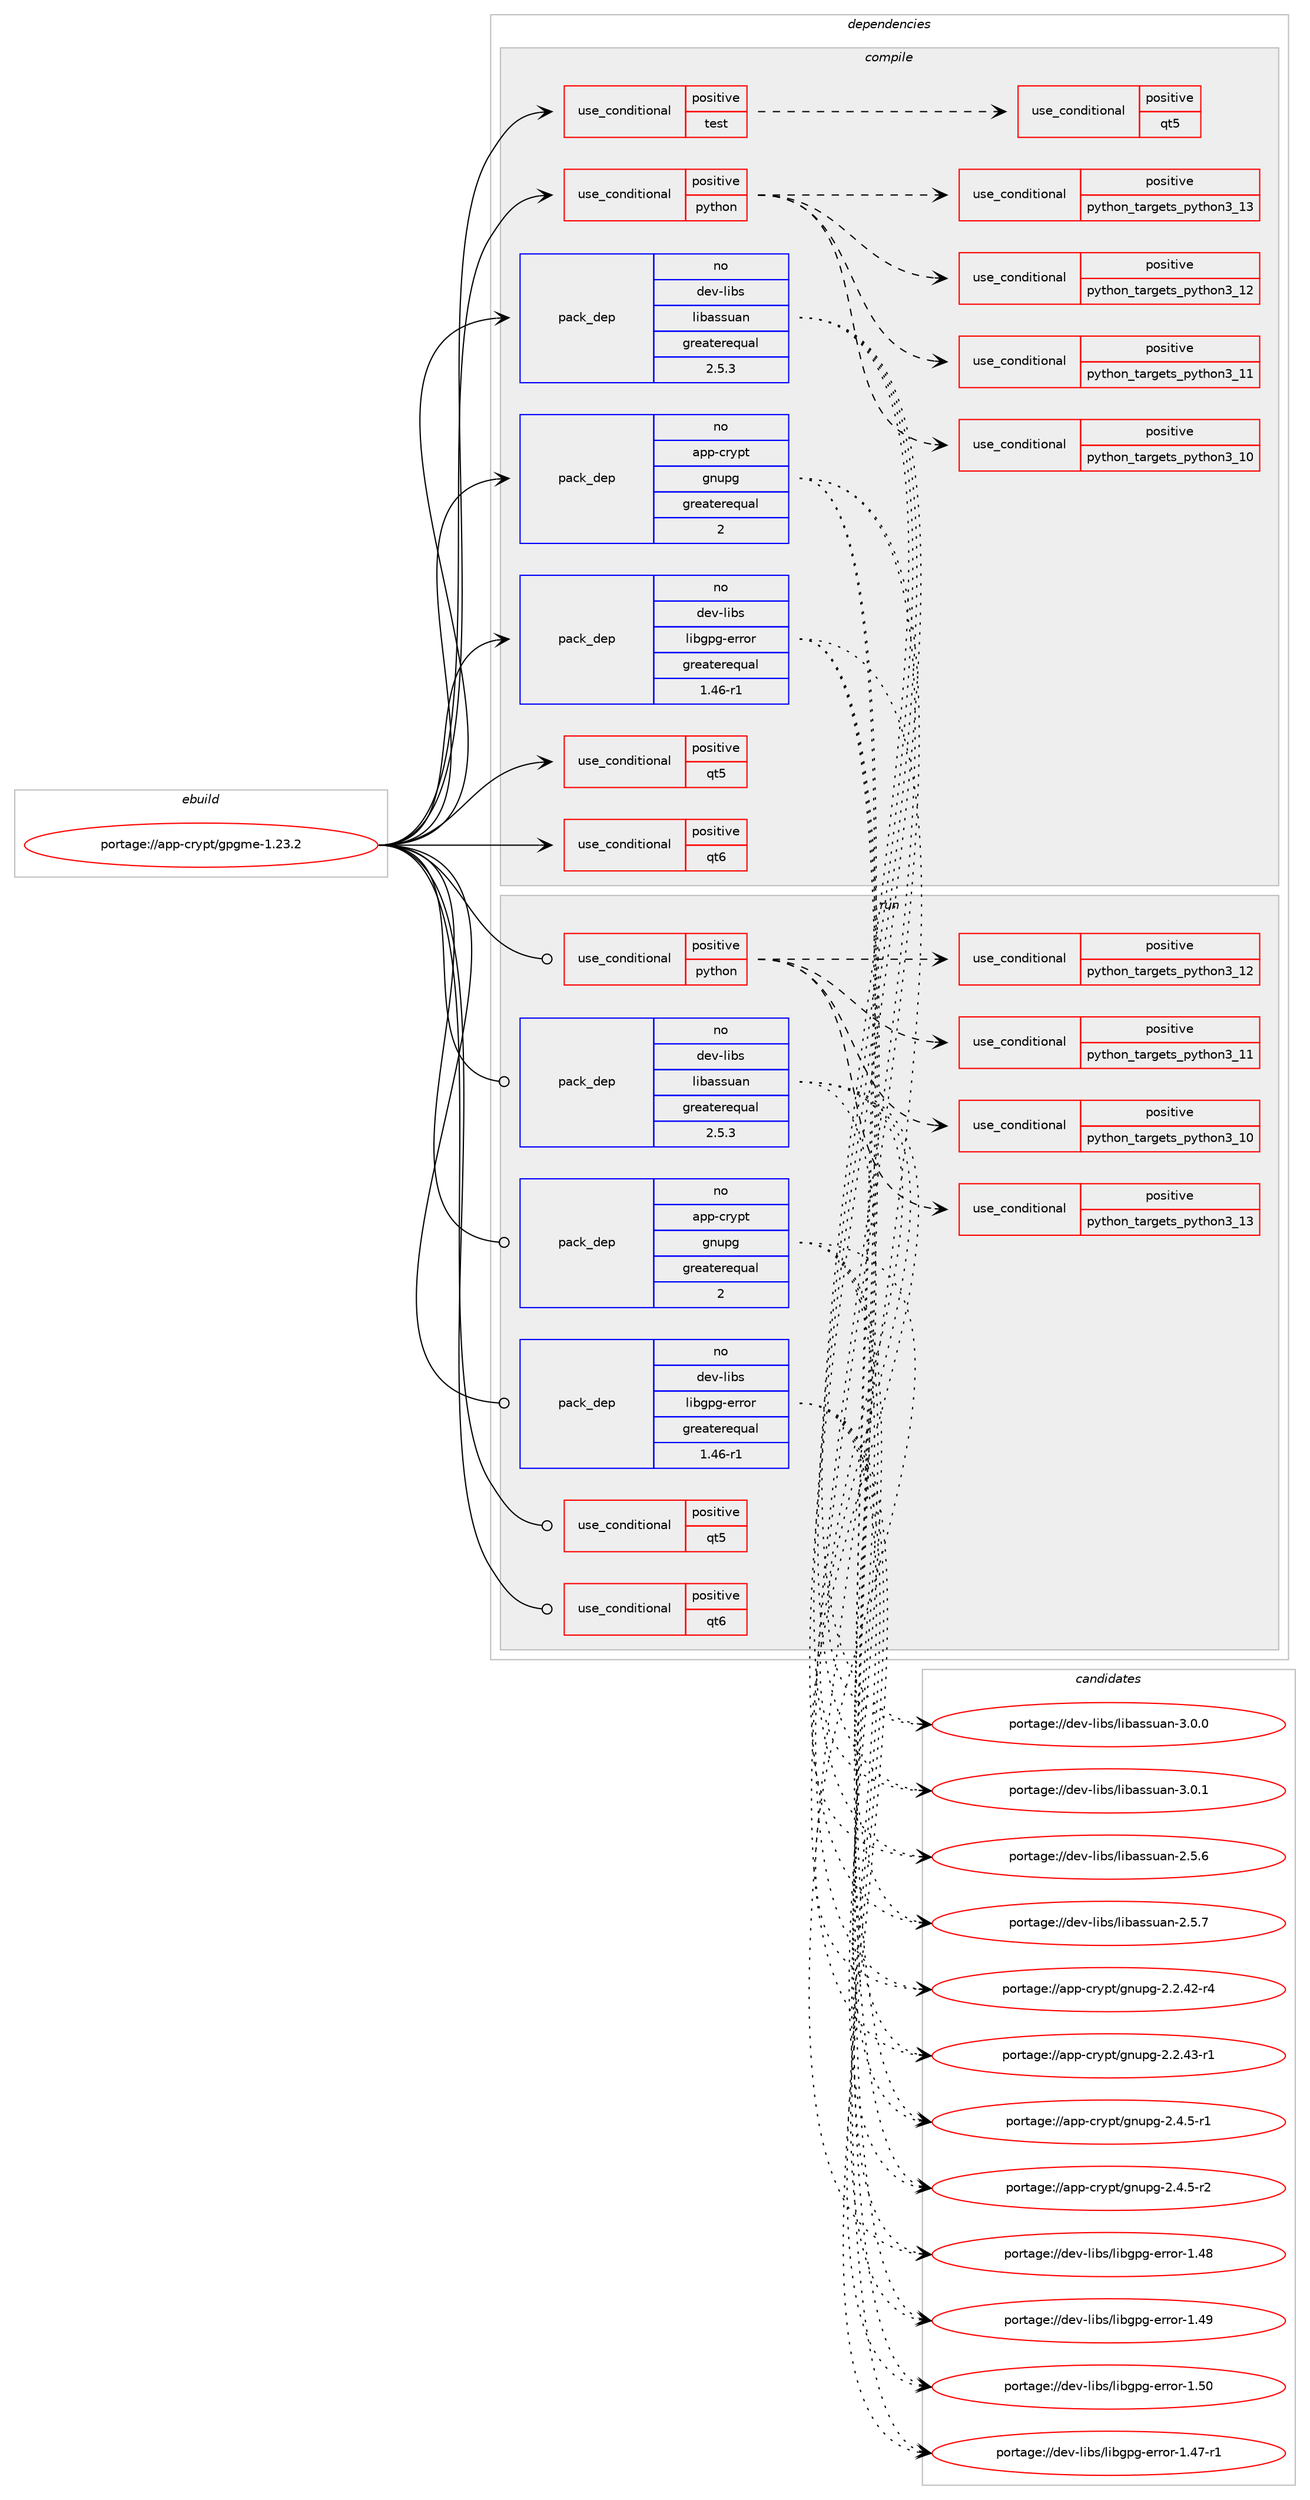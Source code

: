 digraph prolog {

# *************
# Graph options
# *************

newrank=true;
concentrate=true;
compound=true;
graph [rankdir=LR,fontname=Helvetica,fontsize=10,ranksep=1.5];#, ranksep=2.5, nodesep=0.2];
edge  [arrowhead=vee];
node  [fontname=Helvetica,fontsize=10];

# **********
# The ebuild
# **********

subgraph cluster_leftcol {
color=gray;
rank=same;
label=<<i>ebuild</i>>;
id [label="portage://app-crypt/gpgme-1.23.2", color=red, width=4, href="../app-crypt/gpgme-1.23.2.svg"];
}

# ****************
# The dependencies
# ****************

subgraph cluster_midcol {
color=gray;
label=<<i>dependencies</i>>;
subgraph cluster_compile {
fillcolor="#eeeeee";
style=filled;
label=<<i>compile</i>>;
subgraph cond3308 {
dependency5298 [label=<<TABLE BORDER="0" CELLBORDER="1" CELLSPACING="0" CELLPADDING="4"><TR><TD ROWSPAN="3" CELLPADDING="10">use_conditional</TD></TR><TR><TD>positive</TD></TR><TR><TD>python</TD></TR></TABLE>>, shape=none, color=red];
subgraph cond3309 {
dependency5299 [label=<<TABLE BORDER="0" CELLBORDER="1" CELLSPACING="0" CELLPADDING="4"><TR><TD ROWSPAN="3" CELLPADDING="10">use_conditional</TD></TR><TR><TD>positive</TD></TR><TR><TD>python_targets_python3_10</TD></TR></TABLE>>, shape=none, color=red];
# *** BEGIN UNKNOWN DEPENDENCY TYPE (TODO) ***
# dependency5299 -> package_dependency(portage://app-crypt/gpgme-1.23.2,install,no,dev-lang,python,none,[,,],[slot(3.10)],[])
# *** END UNKNOWN DEPENDENCY TYPE (TODO) ***

}
dependency5298:e -> dependency5299:w [weight=20,style="dashed",arrowhead="vee"];
subgraph cond3310 {
dependency5300 [label=<<TABLE BORDER="0" CELLBORDER="1" CELLSPACING="0" CELLPADDING="4"><TR><TD ROWSPAN="3" CELLPADDING="10">use_conditional</TD></TR><TR><TD>positive</TD></TR><TR><TD>python_targets_python3_11</TD></TR></TABLE>>, shape=none, color=red];
# *** BEGIN UNKNOWN DEPENDENCY TYPE (TODO) ***
# dependency5300 -> package_dependency(portage://app-crypt/gpgme-1.23.2,install,no,dev-lang,python,none,[,,],[slot(3.11)],[])
# *** END UNKNOWN DEPENDENCY TYPE (TODO) ***

}
dependency5298:e -> dependency5300:w [weight=20,style="dashed",arrowhead="vee"];
subgraph cond3311 {
dependency5301 [label=<<TABLE BORDER="0" CELLBORDER="1" CELLSPACING="0" CELLPADDING="4"><TR><TD ROWSPAN="3" CELLPADDING="10">use_conditional</TD></TR><TR><TD>positive</TD></TR><TR><TD>python_targets_python3_12</TD></TR></TABLE>>, shape=none, color=red];
# *** BEGIN UNKNOWN DEPENDENCY TYPE (TODO) ***
# dependency5301 -> package_dependency(portage://app-crypt/gpgme-1.23.2,install,no,dev-lang,python,none,[,,],[slot(3.12)],[])
# *** END UNKNOWN DEPENDENCY TYPE (TODO) ***

}
dependency5298:e -> dependency5301:w [weight=20,style="dashed",arrowhead="vee"];
subgraph cond3312 {
dependency5302 [label=<<TABLE BORDER="0" CELLBORDER="1" CELLSPACING="0" CELLPADDING="4"><TR><TD ROWSPAN="3" CELLPADDING="10">use_conditional</TD></TR><TR><TD>positive</TD></TR><TR><TD>python_targets_python3_13</TD></TR></TABLE>>, shape=none, color=red];
# *** BEGIN UNKNOWN DEPENDENCY TYPE (TODO) ***
# dependency5302 -> package_dependency(portage://app-crypt/gpgme-1.23.2,install,no,dev-lang,python,none,[,,],[slot(3.13)],[])
# *** END UNKNOWN DEPENDENCY TYPE (TODO) ***

}
dependency5298:e -> dependency5302:w [weight=20,style="dashed",arrowhead="vee"];
}
id:e -> dependency5298:w [weight=20,style="solid",arrowhead="vee"];
subgraph cond3313 {
dependency5303 [label=<<TABLE BORDER="0" CELLBORDER="1" CELLSPACING="0" CELLPADDING="4"><TR><TD ROWSPAN="3" CELLPADDING="10">use_conditional</TD></TR><TR><TD>positive</TD></TR><TR><TD>qt5</TD></TR></TABLE>>, shape=none, color=red];
# *** BEGIN UNKNOWN DEPENDENCY TYPE (TODO) ***
# dependency5303 -> package_dependency(portage://app-crypt/gpgme-1.23.2,install,no,dev-qt,qtcore,none,[,,],[slot(5)],[])
# *** END UNKNOWN DEPENDENCY TYPE (TODO) ***

}
id:e -> dependency5303:w [weight=20,style="solid",arrowhead="vee"];
subgraph cond3314 {
dependency5304 [label=<<TABLE BORDER="0" CELLBORDER="1" CELLSPACING="0" CELLPADDING="4"><TR><TD ROWSPAN="3" CELLPADDING="10">use_conditional</TD></TR><TR><TD>positive</TD></TR><TR><TD>qt6</TD></TR></TABLE>>, shape=none, color=red];
# *** BEGIN UNKNOWN DEPENDENCY TYPE (TODO) ***
# dependency5304 -> package_dependency(portage://app-crypt/gpgme-1.23.2,install,no,dev-qt,qtbase,none,[,,],[slot(6)],[])
# *** END UNKNOWN DEPENDENCY TYPE (TODO) ***

}
id:e -> dependency5304:w [weight=20,style="solid",arrowhead="vee"];
subgraph cond3315 {
dependency5305 [label=<<TABLE BORDER="0" CELLBORDER="1" CELLSPACING="0" CELLPADDING="4"><TR><TD ROWSPAN="3" CELLPADDING="10">use_conditional</TD></TR><TR><TD>positive</TD></TR><TR><TD>test</TD></TR></TABLE>>, shape=none, color=red];
subgraph cond3316 {
dependency5306 [label=<<TABLE BORDER="0" CELLBORDER="1" CELLSPACING="0" CELLPADDING="4"><TR><TD ROWSPAN="3" CELLPADDING="10">use_conditional</TD></TR><TR><TD>positive</TD></TR><TR><TD>qt5</TD></TR></TABLE>>, shape=none, color=red];
# *** BEGIN UNKNOWN DEPENDENCY TYPE (TODO) ***
# dependency5306 -> package_dependency(portage://app-crypt/gpgme-1.23.2,install,no,dev-qt,qttest,none,[,,],[slot(5)],[])
# *** END UNKNOWN DEPENDENCY TYPE (TODO) ***

}
dependency5305:e -> dependency5306:w [weight=20,style="dashed",arrowhead="vee"];
}
id:e -> dependency5305:w [weight=20,style="solid",arrowhead="vee"];
subgraph pack1920 {
dependency5307 [label=<<TABLE BORDER="0" CELLBORDER="1" CELLSPACING="0" CELLPADDING="4" WIDTH="220"><TR><TD ROWSPAN="6" CELLPADDING="30">pack_dep</TD></TR><TR><TD WIDTH="110">no</TD></TR><TR><TD>app-crypt</TD></TR><TR><TD>gnupg</TD></TR><TR><TD>greaterequal</TD></TR><TR><TD>2</TD></TR></TABLE>>, shape=none, color=blue];
}
id:e -> dependency5307:w [weight=20,style="solid",arrowhead="vee"];
subgraph pack1921 {
dependency5308 [label=<<TABLE BORDER="0" CELLBORDER="1" CELLSPACING="0" CELLPADDING="4" WIDTH="220"><TR><TD ROWSPAN="6" CELLPADDING="30">pack_dep</TD></TR><TR><TD WIDTH="110">no</TD></TR><TR><TD>dev-libs</TD></TR><TR><TD>libassuan</TD></TR><TR><TD>greaterequal</TD></TR><TR><TD>2.5.3</TD></TR></TABLE>>, shape=none, color=blue];
}
id:e -> dependency5308:w [weight=20,style="solid",arrowhead="vee"];
subgraph pack1922 {
dependency5309 [label=<<TABLE BORDER="0" CELLBORDER="1" CELLSPACING="0" CELLPADDING="4" WIDTH="220"><TR><TD ROWSPAN="6" CELLPADDING="30">pack_dep</TD></TR><TR><TD WIDTH="110">no</TD></TR><TR><TD>dev-libs</TD></TR><TR><TD>libgpg-error</TD></TR><TR><TD>greaterequal</TD></TR><TR><TD>1.46-r1</TD></TR></TABLE>>, shape=none, color=blue];
}
id:e -> dependency5309:w [weight=20,style="solid",arrowhead="vee"];
}
subgraph cluster_compileandrun {
fillcolor="#eeeeee";
style=filled;
label=<<i>compile and run</i>>;
}
subgraph cluster_run {
fillcolor="#eeeeee";
style=filled;
label=<<i>run</i>>;
subgraph cond3317 {
dependency5310 [label=<<TABLE BORDER="0" CELLBORDER="1" CELLSPACING="0" CELLPADDING="4"><TR><TD ROWSPAN="3" CELLPADDING="10">use_conditional</TD></TR><TR><TD>positive</TD></TR><TR><TD>python</TD></TR></TABLE>>, shape=none, color=red];
subgraph cond3318 {
dependency5311 [label=<<TABLE BORDER="0" CELLBORDER="1" CELLSPACING="0" CELLPADDING="4"><TR><TD ROWSPAN="3" CELLPADDING="10">use_conditional</TD></TR><TR><TD>positive</TD></TR><TR><TD>python_targets_python3_10</TD></TR></TABLE>>, shape=none, color=red];
# *** BEGIN UNKNOWN DEPENDENCY TYPE (TODO) ***
# dependency5311 -> package_dependency(portage://app-crypt/gpgme-1.23.2,run,no,dev-lang,python,none,[,,],[slot(3.10)],[])
# *** END UNKNOWN DEPENDENCY TYPE (TODO) ***

}
dependency5310:e -> dependency5311:w [weight=20,style="dashed",arrowhead="vee"];
subgraph cond3319 {
dependency5312 [label=<<TABLE BORDER="0" CELLBORDER="1" CELLSPACING="0" CELLPADDING="4"><TR><TD ROWSPAN="3" CELLPADDING="10">use_conditional</TD></TR><TR><TD>positive</TD></TR><TR><TD>python_targets_python3_11</TD></TR></TABLE>>, shape=none, color=red];
# *** BEGIN UNKNOWN DEPENDENCY TYPE (TODO) ***
# dependency5312 -> package_dependency(portage://app-crypt/gpgme-1.23.2,run,no,dev-lang,python,none,[,,],[slot(3.11)],[])
# *** END UNKNOWN DEPENDENCY TYPE (TODO) ***

}
dependency5310:e -> dependency5312:w [weight=20,style="dashed",arrowhead="vee"];
subgraph cond3320 {
dependency5313 [label=<<TABLE BORDER="0" CELLBORDER="1" CELLSPACING="0" CELLPADDING="4"><TR><TD ROWSPAN="3" CELLPADDING="10">use_conditional</TD></TR><TR><TD>positive</TD></TR><TR><TD>python_targets_python3_12</TD></TR></TABLE>>, shape=none, color=red];
# *** BEGIN UNKNOWN DEPENDENCY TYPE (TODO) ***
# dependency5313 -> package_dependency(portage://app-crypt/gpgme-1.23.2,run,no,dev-lang,python,none,[,,],[slot(3.12)],[])
# *** END UNKNOWN DEPENDENCY TYPE (TODO) ***

}
dependency5310:e -> dependency5313:w [weight=20,style="dashed",arrowhead="vee"];
subgraph cond3321 {
dependency5314 [label=<<TABLE BORDER="0" CELLBORDER="1" CELLSPACING="0" CELLPADDING="4"><TR><TD ROWSPAN="3" CELLPADDING="10">use_conditional</TD></TR><TR><TD>positive</TD></TR><TR><TD>python_targets_python3_13</TD></TR></TABLE>>, shape=none, color=red];
# *** BEGIN UNKNOWN DEPENDENCY TYPE (TODO) ***
# dependency5314 -> package_dependency(portage://app-crypt/gpgme-1.23.2,run,no,dev-lang,python,none,[,,],[slot(3.13)],[])
# *** END UNKNOWN DEPENDENCY TYPE (TODO) ***

}
dependency5310:e -> dependency5314:w [weight=20,style="dashed",arrowhead="vee"];
}
id:e -> dependency5310:w [weight=20,style="solid",arrowhead="odot"];
subgraph cond3322 {
dependency5315 [label=<<TABLE BORDER="0" CELLBORDER="1" CELLSPACING="0" CELLPADDING="4"><TR><TD ROWSPAN="3" CELLPADDING="10">use_conditional</TD></TR><TR><TD>positive</TD></TR><TR><TD>qt5</TD></TR></TABLE>>, shape=none, color=red];
# *** BEGIN UNKNOWN DEPENDENCY TYPE (TODO) ***
# dependency5315 -> package_dependency(portage://app-crypt/gpgme-1.23.2,run,no,dev-qt,qtcore,none,[,,],[slot(5)],[])
# *** END UNKNOWN DEPENDENCY TYPE (TODO) ***

}
id:e -> dependency5315:w [weight=20,style="solid",arrowhead="odot"];
subgraph cond3323 {
dependency5316 [label=<<TABLE BORDER="0" CELLBORDER="1" CELLSPACING="0" CELLPADDING="4"><TR><TD ROWSPAN="3" CELLPADDING="10">use_conditional</TD></TR><TR><TD>positive</TD></TR><TR><TD>qt6</TD></TR></TABLE>>, shape=none, color=red];
# *** BEGIN UNKNOWN DEPENDENCY TYPE (TODO) ***
# dependency5316 -> package_dependency(portage://app-crypt/gpgme-1.23.2,run,no,dev-qt,qtbase,none,[,,],[slot(6)],[])
# *** END UNKNOWN DEPENDENCY TYPE (TODO) ***

}
id:e -> dependency5316:w [weight=20,style="solid",arrowhead="odot"];
subgraph pack1923 {
dependency5317 [label=<<TABLE BORDER="0" CELLBORDER="1" CELLSPACING="0" CELLPADDING="4" WIDTH="220"><TR><TD ROWSPAN="6" CELLPADDING="30">pack_dep</TD></TR><TR><TD WIDTH="110">no</TD></TR><TR><TD>app-crypt</TD></TR><TR><TD>gnupg</TD></TR><TR><TD>greaterequal</TD></TR><TR><TD>2</TD></TR></TABLE>>, shape=none, color=blue];
}
id:e -> dependency5317:w [weight=20,style="solid",arrowhead="odot"];
subgraph pack1924 {
dependency5318 [label=<<TABLE BORDER="0" CELLBORDER="1" CELLSPACING="0" CELLPADDING="4" WIDTH="220"><TR><TD ROWSPAN="6" CELLPADDING="30">pack_dep</TD></TR><TR><TD WIDTH="110">no</TD></TR><TR><TD>dev-libs</TD></TR><TR><TD>libassuan</TD></TR><TR><TD>greaterequal</TD></TR><TR><TD>2.5.3</TD></TR></TABLE>>, shape=none, color=blue];
}
id:e -> dependency5318:w [weight=20,style="solid",arrowhead="odot"];
subgraph pack1925 {
dependency5319 [label=<<TABLE BORDER="0" CELLBORDER="1" CELLSPACING="0" CELLPADDING="4" WIDTH="220"><TR><TD ROWSPAN="6" CELLPADDING="30">pack_dep</TD></TR><TR><TD WIDTH="110">no</TD></TR><TR><TD>dev-libs</TD></TR><TR><TD>libgpg-error</TD></TR><TR><TD>greaterequal</TD></TR><TR><TD>1.46-r1</TD></TR></TABLE>>, shape=none, color=blue];
}
id:e -> dependency5319:w [weight=20,style="solid",arrowhead="odot"];
}
}

# **************
# The candidates
# **************

subgraph cluster_choices {
rank=same;
color=gray;
label=<<i>candidates</i>>;

subgraph choice1920 {
color=black;
nodesep=1;
choice97112112459911412111211647103110117112103455046504652504511452 [label="portage://app-crypt/gnupg-2.2.42-r4", color=red, width=4,href="../app-crypt/gnupg-2.2.42-r4.svg"];
choice97112112459911412111211647103110117112103455046504652514511449 [label="portage://app-crypt/gnupg-2.2.43-r1", color=red, width=4,href="../app-crypt/gnupg-2.2.43-r1.svg"];
choice971121124599114121112116471031101171121034550465246534511449 [label="portage://app-crypt/gnupg-2.4.5-r1", color=red, width=4,href="../app-crypt/gnupg-2.4.5-r1.svg"];
choice971121124599114121112116471031101171121034550465246534511450 [label="portage://app-crypt/gnupg-2.4.5-r2", color=red, width=4,href="../app-crypt/gnupg-2.4.5-r2.svg"];
dependency5307:e -> choice97112112459911412111211647103110117112103455046504652504511452:w [style=dotted,weight="100"];
dependency5307:e -> choice97112112459911412111211647103110117112103455046504652514511449:w [style=dotted,weight="100"];
dependency5307:e -> choice971121124599114121112116471031101171121034550465246534511449:w [style=dotted,weight="100"];
dependency5307:e -> choice971121124599114121112116471031101171121034550465246534511450:w [style=dotted,weight="100"];
}
subgraph choice1921 {
color=black;
nodesep=1;
choice100101118451081059811547108105989711511511797110455046534654 [label="portage://dev-libs/libassuan-2.5.6", color=red, width=4,href="../dev-libs/libassuan-2.5.6.svg"];
choice100101118451081059811547108105989711511511797110455046534655 [label="portage://dev-libs/libassuan-2.5.7", color=red, width=4,href="../dev-libs/libassuan-2.5.7.svg"];
choice100101118451081059811547108105989711511511797110455146484648 [label="portage://dev-libs/libassuan-3.0.0", color=red, width=4,href="../dev-libs/libassuan-3.0.0.svg"];
choice100101118451081059811547108105989711511511797110455146484649 [label="portage://dev-libs/libassuan-3.0.1", color=red, width=4,href="../dev-libs/libassuan-3.0.1.svg"];
dependency5308:e -> choice100101118451081059811547108105989711511511797110455046534654:w [style=dotted,weight="100"];
dependency5308:e -> choice100101118451081059811547108105989711511511797110455046534655:w [style=dotted,weight="100"];
dependency5308:e -> choice100101118451081059811547108105989711511511797110455146484648:w [style=dotted,weight="100"];
dependency5308:e -> choice100101118451081059811547108105989711511511797110455146484649:w [style=dotted,weight="100"];
}
subgraph choice1922 {
color=black;
nodesep=1;
choice100101118451081059811547108105981031121034510111411411111445494652554511449 [label="portage://dev-libs/libgpg-error-1.47-r1", color=red, width=4,href="../dev-libs/libgpg-error-1.47-r1.svg"];
choice10010111845108105981154710810598103112103451011141141111144549465256 [label="portage://dev-libs/libgpg-error-1.48", color=red, width=4,href="../dev-libs/libgpg-error-1.48.svg"];
choice10010111845108105981154710810598103112103451011141141111144549465257 [label="portage://dev-libs/libgpg-error-1.49", color=red, width=4,href="../dev-libs/libgpg-error-1.49.svg"];
choice10010111845108105981154710810598103112103451011141141111144549465348 [label="portage://dev-libs/libgpg-error-1.50", color=red, width=4,href="../dev-libs/libgpg-error-1.50.svg"];
dependency5309:e -> choice100101118451081059811547108105981031121034510111411411111445494652554511449:w [style=dotted,weight="100"];
dependency5309:e -> choice10010111845108105981154710810598103112103451011141141111144549465256:w [style=dotted,weight="100"];
dependency5309:e -> choice10010111845108105981154710810598103112103451011141141111144549465257:w [style=dotted,weight="100"];
dependency5309:e -> choice10010111845108105981154710810598103112103451011141141111144549465348:w [style=dotted,weight="100"];
}
subgraph choice1923 {
color=black;
nodesep=1;
choice97112112459911412111211647103110117112103455046504652504511452 [label="portage://app-crypt/gnupg-2.2.42-r4", color=red, width=4,href="../app-crypt/gnupg-2.2.42-r4.svg"];
choice97112112459911412111211647103110117112103455046504652514511449 [label="portage://app-crypt/gnupg-2.2.43-r1", color=red, width=4,href="../app-crypt/gnupg-2.2.43-r1.svg"];
choice971121124599114121112116471031101171121034550465246534511449 [label="portage://app-crypt/gnupg-2.4.5-r1", color=red, width=4,href="../app-crypt/gnupg-2.4.5-r1.svg"];
choice971121124599114121112116471031101171121034550465246534511450 [label="portage://app-crypt/gnupg-2.4.5-r2", color=red, width=4,href="../app-crypt/gnupg-2.4.5-r2.svg"];
dependency5317:e -> choice97112112459911412111211647103110117112103455046504652504511452:w [style=dotted,weight="100"];
dependency5317:e -> choice97112112459911412111211647103110117112103455046504652514511449:w [style=dotted,weight="100"];
dependency5317:e -> choice971121124599114121112116471031101171121034550465246534511449:w [style=dotted,weight="100"];
dependency5317:e -> choice971121124599114121112116471031101171121034550465246534511450:w [style=dotted,weight="100"];
}
subgraph choice1924 {
color=black;
nodesep=1;
choice100101118451081059811547108105989711511511797110455046534654 [label="portage://dev-libs/libassuan-2.5.6", color=red, width=4,href="../dev-libs/libassuan-2.5.6.svg"];
choice100101118451081059811547108105989711511511797110455046534655 [label="portage://dev-libs/libassuan-2.5.7", color=red, width=4,href="../dev-libs/libassuan-2.5.7.svg"];
choice100101118451081059811547108105989711511511797110455146484648 [label="portage://dev-libs/libassuan-3.0.0", color=red, width=4,href="../dev-libs/libassuan-3.0.0.svg"];
choice100101118451081059811547108105989711511511797110455146484649 [label="portage://dev-libs/libassuan-3.0.1", color=red, width=4,href="../dev-libs/libassuan-3.0.1.svg"];
dependency5318:e -> choice100101118451081059811547108105989711511511797110455046534654:w [style=dotted,weight="100"];
dependency5318:e -> choice100101118451081059811547108105989711511511797110455046534655:w [style=dotted,weight="100"];
dependency5318:e -> choice100101118451081059811547108105989711511511797110455146484648:w [style=dotted,weight="100"];
dependency5318:e -> choice100101118451081059811547108105989711511511797110455146484649:w [style=dotted,weight="100"];
}
subgraph choice1925 {
color=black;
nodesep=1;
choice100101118451081059811547108105981031121034510111411411111445494652554511449 [label="portage://dev-libs/libgpg-error-1.47-r1", color=red, width=4,href="../dev-libs/libgpg-error-1.47-r1.svg"];
choice10010111845108105981154710810598103112103451011141141111144549465256 [label="portage://dev-libs/libgpg-error-1.48", color=red, width=4,href="../dev-libs/libgpg-error-1.48.svg"];
choice10010111845108105981154710810598103112103451011141141111144549465257 [label="portage://dev-libs/libgpg-error-1.49", color=red, width=4,href="../dev-libs/libgpg-error-1.49.svg"];
choice10010111845108105981154710810598103112103451011141141111144549465348 [label="portage://dev-libs/libgpg-error-1.50", color=red, width=4,href="../dev-libs/libgpg-error-1.50.svg"];
dependency5319:e -> choice100101118451081059811547108105981031121034510111411411111445494652554511449:w [style=dotted,weight="100"];
dependency5319:e -> choice10010111845108105981154710810598103112103451011141141111144549465256:w [style=dotted,weight="100"];
dependency5319:e -> choice10010111845108105981154710810598103112103451011141141111144549465257:w [style=dotted,weight="100"];
dependency5319:e -> choice10010111845108105981154710810598103112103451011141141111144549465348:w [style=dotted,weight="100"];
}
}

}
